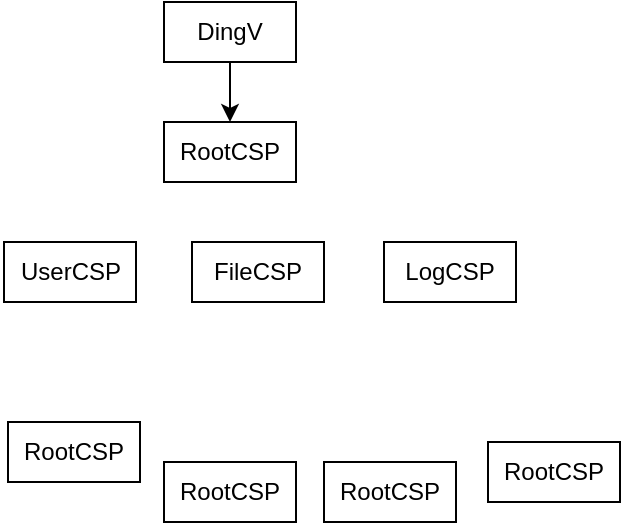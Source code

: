 <mxfile version="24.9.3">
  <diagram name="第 1 页" id="ZGuFh78yXAzMubD7Q8wo">
    <mxGraphModel dx="527" dy="334" grid="1" gridSize="10" guides="1" tooltips="1" connect="1" arrows="1" fold="1" page="1" pageScale="1" pageWidth="827" pageHeight="1169" math="0" shadow="0">
      <root>
        <mxCell id="0" />
        <mxCell id="1" parent="0" />
        <mxCell id="iyStwdfwI3cZhbphhSyN-3" style="edgeStyle=orthogonalEdgeStyle;rounded=0;orthogonalLoop=1;jettySize=auto;html=1;entryX=0.5;entryY=0;entryDx=0;entryDy=0;" edge="1" parent="1" source="iyStwdfwI3cZhbphhSyN-1" target="iyStwdfwI3cZhbphhSyN-2">
          <mxGeometry relative="1" as="geometry" />
        </mxCell>
        <mxCell id="iyStwdfwI3cZhbphhSyN-1" value="DingV" style="rounded=0;whiteSpace=wrap;html=1;" vertex="1" parent="1">
          <mxGeometry x="400" y="10" width="66" height="30" as="geometry" />
        </mxCell>
        <mxCell id="iyStwdfwI3cZhbphhSyN-2" value="RootCSP" style="rounded=0;whiteSpace=wrap;html=1;" vertex="1" parent="1">
          <mxGeometry x="400" y="70" width="66" height="30" as="geometry" />
        </mxCell>
        <mxCell id="iyStwdfwI3cZhbphhSyN-4" value="&lt;span style=&quot;color: rgba(0, 0, 0, 0); font-family: monospace; font-size: 0px; text-align: start; text-wrap-mode: nowrap;&quot;&gt;UUuu&lt;/span&gt;" style="rounded=0;whiteSpace=wrap;html=1;" vertex="1" parent="1">
          <mxGeometry x="320" y="130" width="66" height="30" as="geometry" />
        </mxCell>
        <mxCell id="iyStwdfwI3cZhbphhSyN-5" value="FileCSP" style="rounded=0;whiteSpace=wrap;html=1;" vertex="1" parent="1">
          <mxGeometry x="414" y="130" width="66" height="30" as="geometry" />
        </mxCell>
        <mxCell id="iyStwdfwI3cZhbphhSyN-6" value="UserCSP" style="text;html=1;align=center;verticalAlign=middle;resizable=0;points=[];autosize=1;strokeColor=none;fillColor=none;" vertex="1" parent="1">
          <mxGeometry x="318" y="130" width="70" height="30" as="geometry" />
        </mxCell>
        <mxCell id="iyStwdfwI3cZhbphhSyN-7" value="LogCSP" style="rounded=0;whiteSpace=wrap;html=1;" vertex="1" parent="1">
          <mxGeometry x="510" y="130" width="66" height="30" as="geometry" />
        </mxCell>
        <mxCell id="iyStwdfwI3cZhbphhSyN-8" value="RootCSP" style="rounded=0;whiteSpace=wrap;html=1;" vertex="1" parent="1">
          <mxGeometry x="322" y="220" width="66" height="30" as="geometry" />
        </mxCell>
        <mxCell id="iyStwdfwI3cZhbphhSyN-9" value="RootCSP" style="rounded=0;whiteSpace=wrap;html=1;" vertex="1" parent="1">
          <mxGeometry x="562" y="230" width="66" height="30" as="geometry" />
        </mxCell>
        <mxCell id="iyStwdfwI3cZhbphhSyN-10" value="RootCSP" style="rounded=0;whiteSpace=wrap;html=1;" vertex="1" parent="1">
          <mxGeometry x="400" y="240" width="66" height="30" as="geometry" />
        </mxCell>
        <mxCell id="iyStwdfwI3cZhbphhSyN-11" value="RootCSP" style="rounded=0;whiteSpace=wrap;html=1;" vertex="1" parent="1">
          <mxGeometry x="480" y="240" width="66" height="30" as="geometry" />
        </mxCell>
      </root>
    </mxGraphModel>
  </diagram>
</mxfile>
